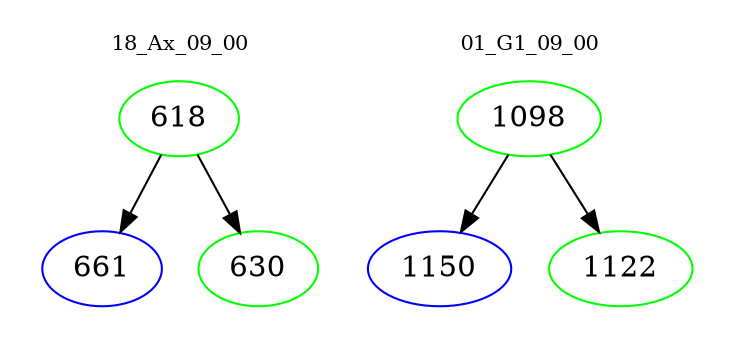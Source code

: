 digraph{
subgraph cluster_0 {
color = white
label = "18_Ax_09_00";
fontsize=10;
T0_618 [label="618", color="green"]
T0_618 -> T0_661 [color="black"]
T0_661 [label="661", color="blue"]
T0_618 -> T0_630 [color="black"]
T0_630 [label="630", color="green"]
}
subgraph cluster_1 {
color = white
label = "01_G1_09_00";
fontsize=10;
T1_1098 [label="1098", color="green"]
T1_1098 -> T1_1150 [color="black"]
T1_1150 [label="1150", color="blue"]
T1_1098 -> T1_1122 [color="black"]
T1_1122 [label="1122", color="green"]
}
}
